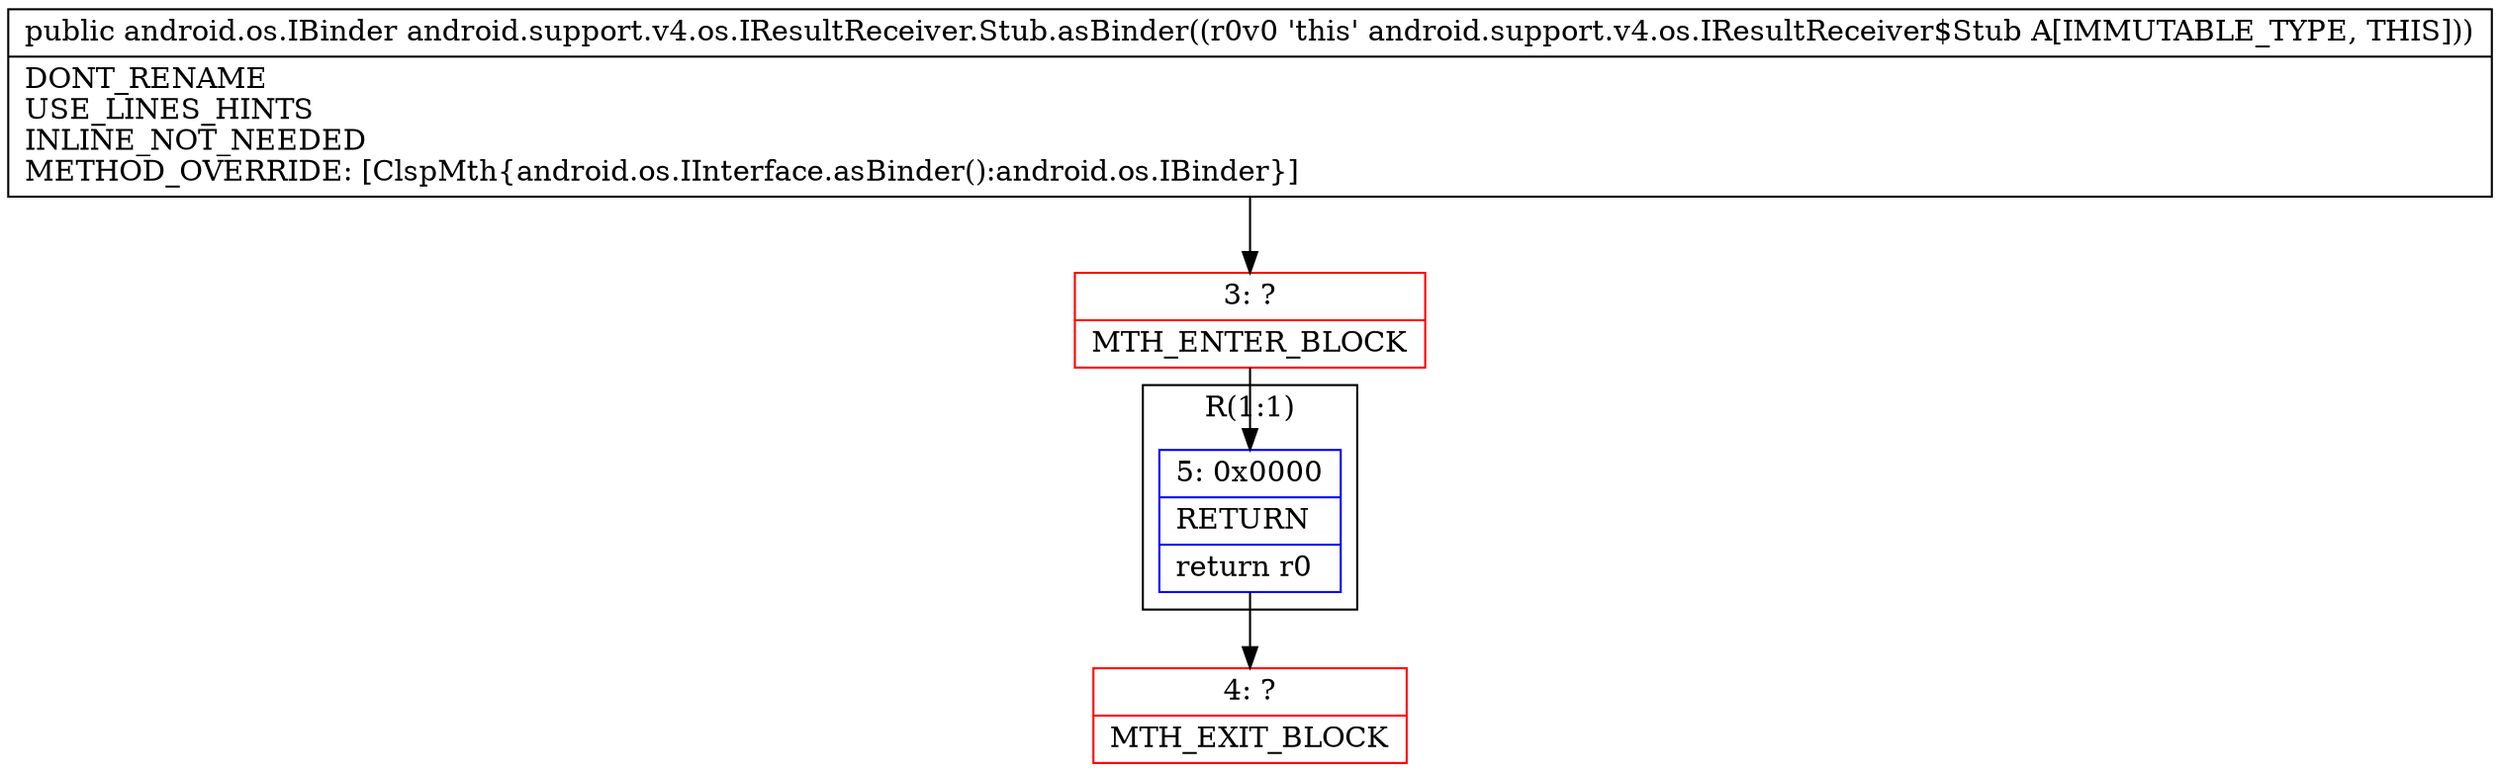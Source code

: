 digraph "CFG forandroid.support.v4.os.IResultReceiver.Stub.asBinder()Landroid\/os\/IBinder;" {
subgraph cluster_Region_1827271799 {
label = "R(1:1)";
node [shape=record,color=blue];
Node_5 [shape=record,label="{5\:\ 0x0000|RETURN\l|return r0\l}"];
}
Node_3 [shape=record,color=red,label="{3\:\ ?|MTH_ENTER_BLOCK\l}"];
Node_4 [shape=record,color=red,label="{4\:\ ?|MTH_EXIT_BLOCK\l}"];
MethodNode[shape=record,label="{public android.os.IBinder android.support.v4.os.IResultReceiver.Stub.asBinder((r0v0 'this' android.support.v4.os.IResultReceiver$Stub A[IMMUTABLE_TYPE, THIS]))  | DONT_RENAME\lUSE_LINES_HINTS\lINLINE_NOT_NEEDED\lMETHOD_OVERRIDE: [ClspMth\{android.os.IInterface.asBinder():android.os.IBinder\}]\l}"];
MethodNode -> Node_3;Node_5 -> Node_4;
Node_3 -> Node_5;
}

